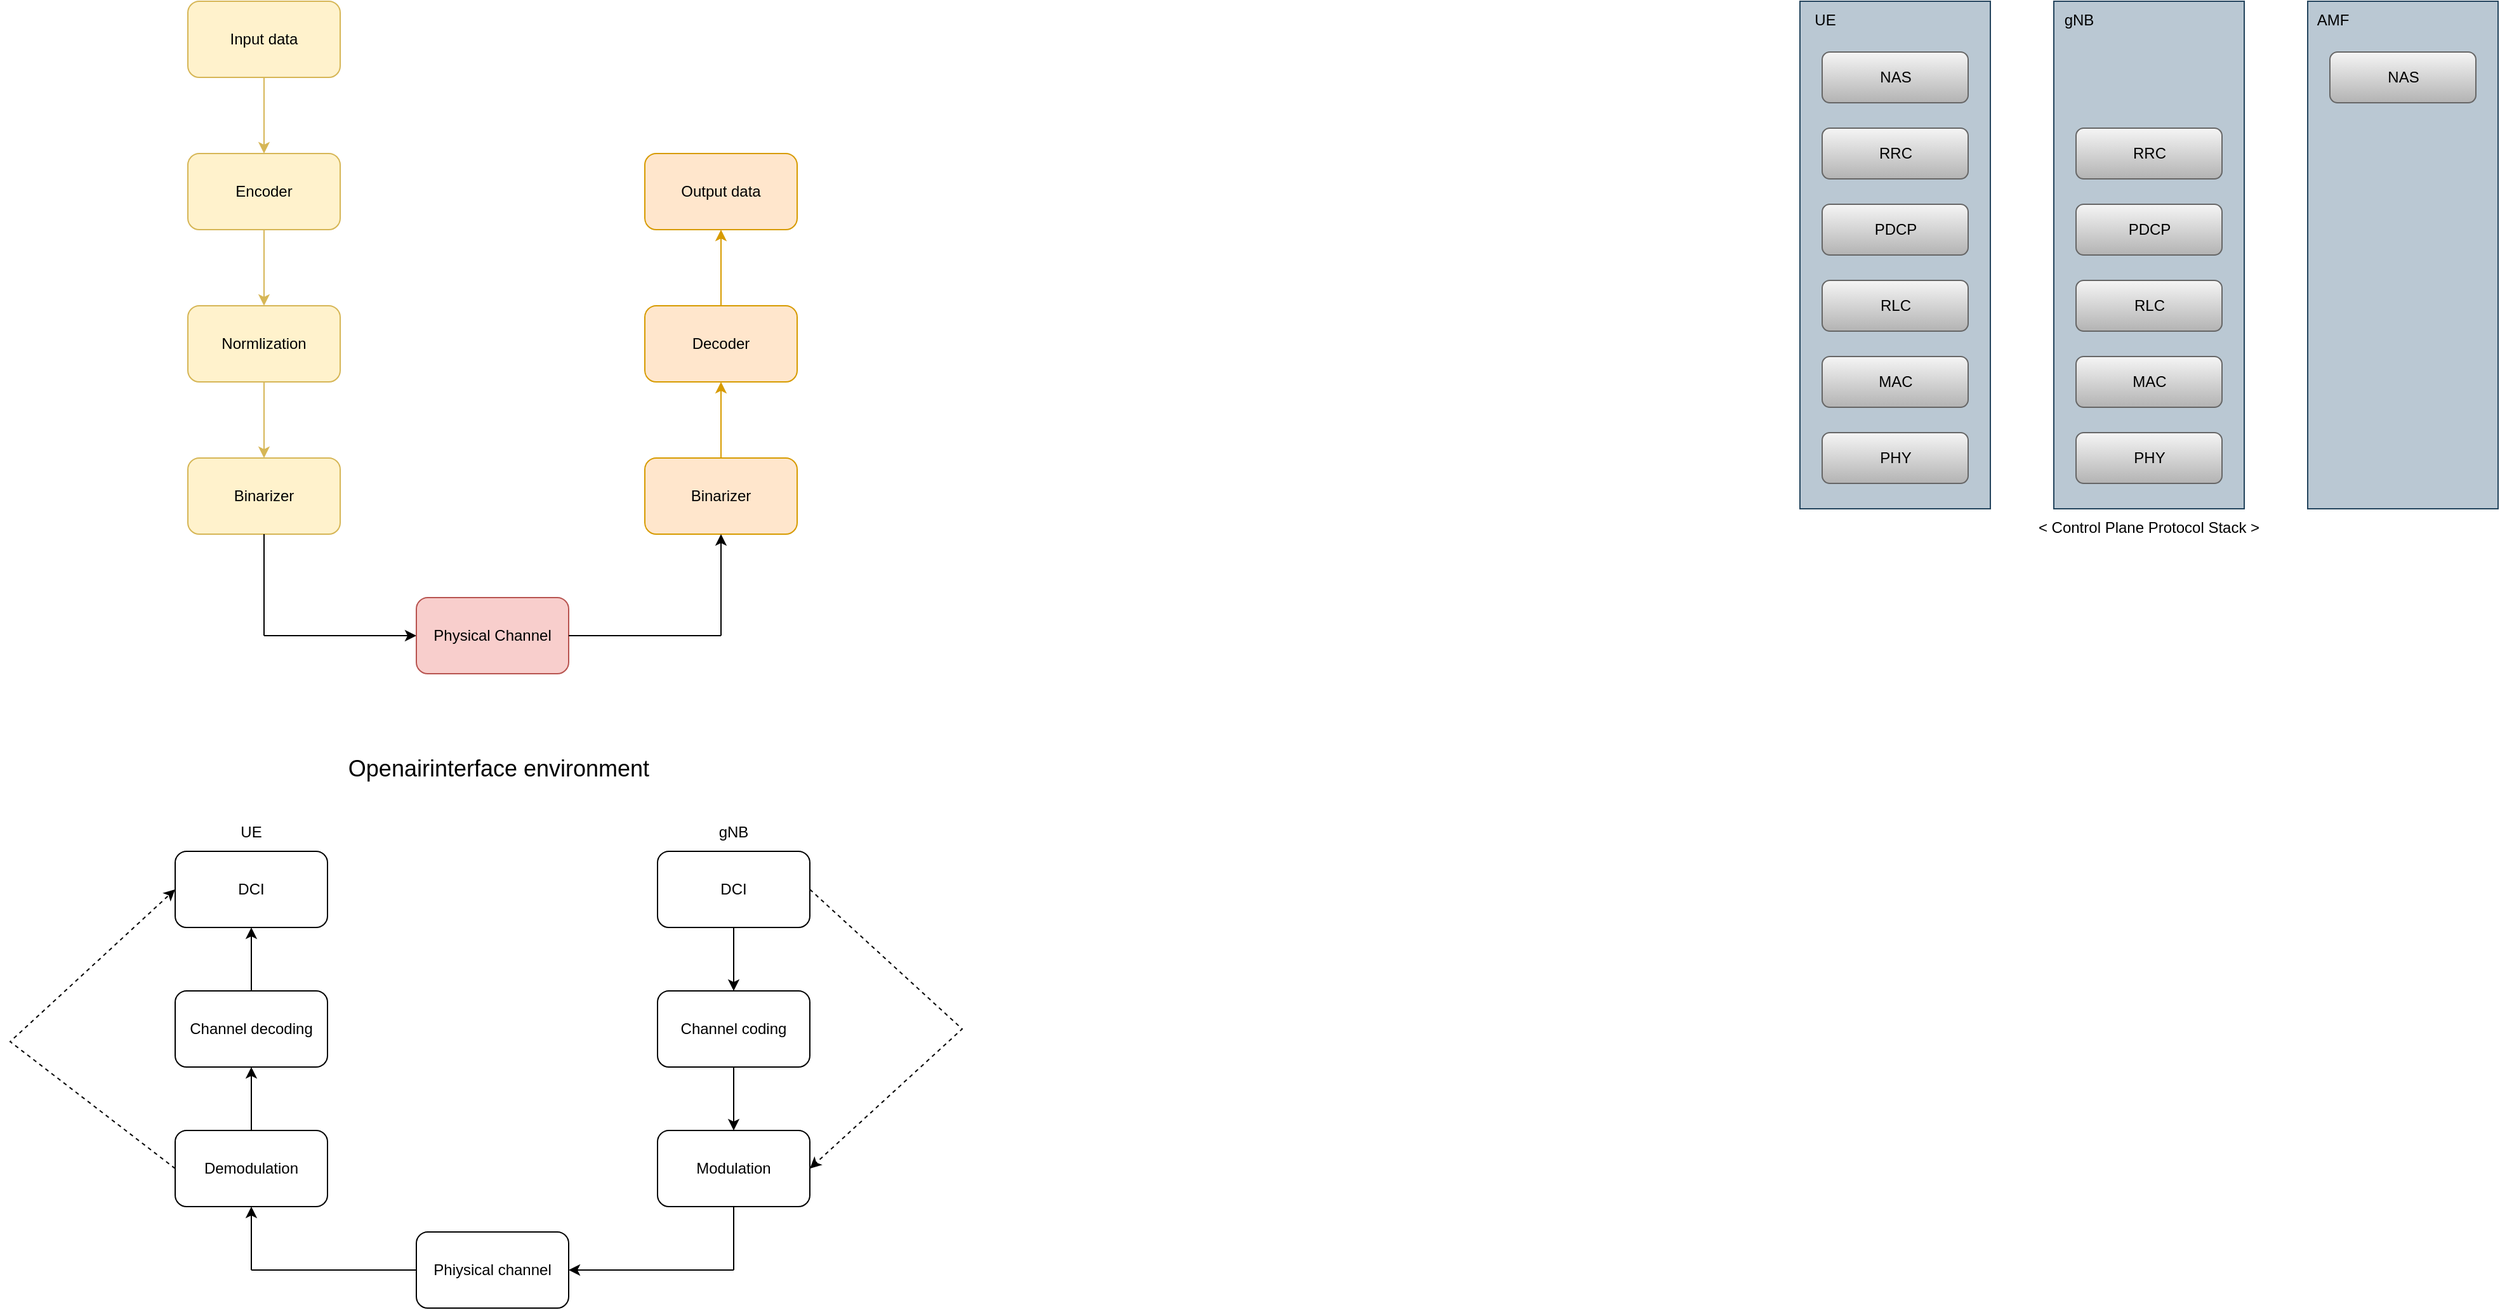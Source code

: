<mxfile version="21.3.3" type="github">
  <diagram name="Page-1" id="VDXZg0AQhAXVl63cu9qr">
    <mxGraphModel dx="1434" dy="1997" grid="1" gridSize="10" guides="1" tooltips="1" connect="1" arrows="1" fold="1" page="1" pageScale="1" pageWidth="827" pageHeight="1169" math="0" shadow="0">
      <root>
        <mxCell id="0" />
        <mxCell id="1" parent="0" />
        <mxCell id="xTqQnHfFAKbFyNQKmXy7-5" value="" style="edgeStyle=orthogonalEdgeStyle;rounded=0;orthogonalLoop=1;jettySize=auto;html=1;fillColor=#fff2cc;strokeColor=#d6b656;" edge="1" parent="1" source="xTqQnHfFAKbFyNQKmXy7-1" target="xTqQnHfFAKbFyNQKmXy7-2">
          <mxGeometry relative="1" as="geometry" />
        </mxCell>
        <mxCell id="xTqQnHfFAKbFyNQKmXy7-1" value="Encoder" style="rounded=1;whiteSpace=wrap;html=1;fillColor=#fff2cc;strokeColor=#d6b656;" vertex="1" parent="1">
          <mxGeometry x="270" y="50" width="120" height="60" as="geometry" />
        </mxCell>
        <mxCell id="xTqQnHfFAKbFyNQKmXy7-9" value="" style="edgeStyle=orthogonalEdgeStyle;rounded=0;orthogonalLoop=1;jettySize=auto;html=1;fillColor=#fff2cc;strokeColor=#d6b656;" edge="1" parent="1" source="xTqQnHfFAKbFyNQKmXy7-2" target="xTqQnHfFAKbFyNQKmXy7-8">
          <mxGeometry relative="1" as="geometry" />
        </mxCell>
        <mxCell id="xTqQnHfFAKbFyNQKmXy7-2" value="Normlization" style="rounded=1;whiteSpace=wrap;html=1;fillColor=#fff2cc;strokeColor=#d6b656;" vertex="1" parent="1">
          <mxGeometry x="270" y="170" width="120" height="60" as="geometry" />
        </mxCell>
        <mxCell id="xTqQnHfFAKbFyNQKmXy7-3" value="Physical Channel" style="rounded=1;whiteSpace=wrap;html=1;fillColor=#f8cecc;strokeColor=#b85450;" vertex="1" parent="1">
          <mxGeometry x="450" y="400" width="120" height="60" as="geometry" />
        </mxCell>
        <mxCell id="xTqQnHfFAKbFyNQKmXy7-15" value="" style="edgeStyle=orthogonalEdgeStyle;rounded=0;orthogonalLoop=1;jettySize=auto;html=1;fillColor=#ffe6cc;strokeColor=#d79b00;" edge="1" parent="1" source="xTqQnHfFAKbFyNQKmXy7-4" target="xTqQnHfFAKbFyNQKmXy7-14">
          <mxGeometry relative="1" as="geometry" />
        </mxCell>
        <mxCell id="xTqQnHfFAKbFyNQKmXy7-4" value="Binarizer" style="rounded=1;whiteSpace=wrap;html=1;fillColor=#ffe6cc;strokeColor=#d79b00;" vertex="1" parent="1">
          <mxGeometry x="630" y="290" width="120" height="60" as="geometry" />
        </mxCell>
        <mxCell id="xTqQnHfFAKbFyNQKmXy7-7" value="" style="edgeStyle=orthogonalEdgeStyle;rounded=0;orthogonalLoop=1;jettySize=auto;html=1;fillColor=#fff2cc;strokeColor=#d6b656;" edge="1" parent="1" source="xTqQnHfFAKbFyNQKmXy7-6" target="xTqQnHfFAKbFyNQKmXy7-1">
          <mxGeometry relative="1" as="geometry" />
        </mxCell>
        <mxCell id="xTqQnHfFAKbFyNQKmXy7-6" value="Input data" style="rounded=1;whiteSpace=wrap;html=1;fillColor=#fff2cc;strokeColor=#d6b656;" vertex="1" parent="1">
          <mxGeometry x="270" y="-70" width="120" height="60" as="geometry" />
        </mxCell>
        <mxCell id="xTqQnHfFAKbFyNQKmXy7-8" value="Binarizer" style="rounded=1;whiteSpace=wrap;html=1;fillColor=#fff2cc;strokeColor=#d6b656;" vertex="1" parent="1">
          <mxGeometry x="270" y="290" width="120" height="60" as="geometry" />
        </mxCell>
        <mxCell id="xTqQnHfFAKbFyNQKmXy7-10" value="" style="endArrow=none;html=1;rounded=0;entryX=0.5;entryY=1;entryDx=0;entryDy=0;" edge="1" parent="1" target="xTqQnHfFAKbFyNQKmXy7-8">
          <mxGeometry width="50" height="50" relative="1" as="geometry">
            <mxPoint x="330" y="430" as="sourcePoint" />
            <mxPoint x="330" y="440" as="targetPoint" />
          </mxGeometry>
        </mxCell>
        <mxCell id="xTqQnHfFAKbFyNQKmXy7-11" value="" style="endArrow=classic;html=1;rounded=0;entryX=0;entryY=0.5;entryDx=0;entryDy=0;" edge="1" parent="1" target="xTqQnHfFAKbFyNQKmXy7-3">
          <mxGeometry width="50" height="50" relative="1" as="geometry">
            <mxPoint x="330" y="430" as="sourcePoint" />
            <mxPoint x="280" y="400" as="targetPoint" />
          </mxGeometry>
        </mxCell>
        <mxCell id="xTqQnHfFAKbFyNQKmXy7-12" value="" style="endArrow=none;html=1;rounded=0;exitX=1;exitY=0.5;exitDx=0;exitDy=0;" edge="1" parent="1" source="xTqQnHfFAKbFyNQKmXy7-3">
          <mxGeometry width="50" height="50" relative="1" as="geometry">
            <mxPoint x="610" y="380" as="sourcePoint" />
            <mxPoint x="690" y="430" as="targetPoint" />
          </mxGeometry>
        </mxCell>
        <mxCell id="xTqQnHfFAKbFyNQKmXy7-13" value="" style="endArrow=classic;html=1;rounded=0;" edge="1" parent="1" target="xTqQnHfFAKbFyNQKmXy7-4">
          <mxGeometry width="50" height="50" relative="1" as="geometry">
            <mxPoint x="690" y="430" as="sourcePoint" />
            <mxPoint x="580" y="150" as="targetPoint" />
          </mxGeometry>
        </mxCell>
        <mxCell id="xTqQnHfFAKbFyNQKmXy7-17" value="" style="edgeStyle=orthogonalEdgeStyle;rounded=0;orthogonalLoop=1;jettySize=auto;html=1;fillColor=#ffe6cc;strokeColor=#d79b00;" edge="1" parent="1" source="xTqQnHfFAKbFyNQKmXy7-14" target="xTqQnHfFAKbFyNQKmXy7-16">
          <mxGeometry relative="1" as="geometry" />
        </mxCell>
        <mxCell id="xTqQnHfFAKbFyNQKmXy7-14" value="Decoder" style="rounded=1;whiteSpace=wrap;html=1;fillColor=#ffe6cc;strokeColor=#d79b00;" vertex="1" parent="1">
          <mxGeometry x="630" y="170" width="120" height="60" as="geometry" />
        </mxCell>
        <mxCell id="xTqQnHfFAKbFyNQKmXy7-16" value="Output data" style="rounded=1;whiteSpace=wrap;html=1;fillColor=#ffe6cc;strokeColor=#d79b00;" vertex="1" parent="1">
          <mxGeometry x="630" y="50" width="120" height="60" as="geometry" />
        </mxCell>
        <mxCell id="xTqQnHfFAKbFyNQKmXy7-18" value="DCI" style="rounded=1;whiteSpace=wrap;html=1;" vertex="1" parent="1">
          <mxGeometry x="260" y="600" width="120" height="60" as="geometry" />
        </mxCell>
        <mxCell id="xTqQnHfFAKbFyNQKmXy7-21" value="" style="edgeStyle=orthogonalEdgeStyle;rounded=0;orthogonalLoop=1;jettySize=auto;html=1;" edge="1" parent="1" source="xTqQnHfFAKbFyNQKmXy7-19" target="xTqQnHfFAKbFyNQKmXy7-20">
          <mxGeometry relative="1" as="geometry" />
        </mxCell>
        <mxCell id="xTqQnHfFAKbFyNQKmXy7-19" value="DCI" style="rounded=1;whiteSpace=wrap;html=1;" vertex="1" parent="1">
          <mxGeometry x="640" y="600" width="120" height="60" as="geometry" />
        </mxCell>
        <mxCell id="xTqQnHfFAKbFyNQKmXy7-23" value="" style="edgeStyle=orthogonalEdgeStyle;rounded=0;orthogonalLoop=1;jettySize=auto;html=1;" edge="1" parent="1" source="xTqQnHfFAKbFyNQKmXy7-20" target="xTqQnHfFAKbFyNQKmXy7-22">
          <mxGeometry relative="1" as="geometry" />
        </mxCell>
        <mxCell id="xTqQnHfFAKbFyNQKmXy7-20" value="Channel coding" style="rounded=1;whiteSpace=wrap;html=1;" vertex="1" parent="1">
          <mxGeometry x="640" y="710" width="120" height="60" as="geometry" />
        </mxCell>
        <mxCell id="xTqQnHfFAKbFyNQKmXy7-22" value="Modulation" style="rounded=1;whiteSpace=wrap;html=1;" vertex="1" parent="1">
          <mxGeometry x="640" y="820" width="120" height="60" as="geometry" />
        </mxCell>
        <mxCell id="xTqQnHfFAKbFyNQKmXy7-24" value="Phiysical channel" style="rounded=1;whiteSpace=wrap;html=1;" vertex="1" parent="1">
          <mxGeometry x="450" y="900" width="120" height="60" as="geometry" />
        </mxCell>
        <mxCell id="xTqQnHfFAKbFyNQKmXy7-25" value="" style="endArrow=none;html=1;rounded=0;entryX=0.5;entryY=1;entryDx=0;entryDy=0;" edge="1" parent="1" target="xTqQnHfFAKbFyNQKmXy7-22">
          <mxGeometry width="50" height="50" relative="1" as="geometry">
            <mxPoint x="700" y="930" as="sourcePoint" />
            <mxPoint x="680" y="900" as="targetPoint" />
          </mxGeometry>
        </mxCell>
        <mxCell id="xTqQnHfFAKbFyNQKmXy7-26" value="" style="endArrow=classic;html=1;rounded=0;entryX=1;entryY=0.5;entryDx=0;entryDy=0;" edge="1" parent="1" target="xTqQnHfFAKbFyNQKmXy7-24">
          <mxGeometry width="50" height="50" relative="1" as="geometry">
            <mxPoint x="700" y="930" as="sourcePoint" />
            <mxPoint x="760" y="960" as="targetPoint" />
          </mxGeometry>
        </mxCell>
        <mxCell id="xTqQnHfFAKbFyNQKmXy7-35" value="" style="edgeStyle=orthogonalEdgeStyle;rounded=0;orthogonalLoop=1;jettySize=auto;html=1;" edge="1" parent="1" source="xTqQnHfFAKbFyNQKmXy7-27" target="xTqQnHfFAKbFyNQKmXy7-30">
          <mxGeometry relative="1" as="geometry" />
        </mxCell>
        <mxCell id="xTqQnHfFAKbFyNQKmXy7-27" value="Demodulation" style="rounded=1;whiteSpace=wrap;html=1;" vertex="1" parent="1">
          <mxGeometry x="260" y="820" width="120" height="60" as="geometry" />
        </mxCell>
        <mxCell id="xTqQnHfFAKbFyNQKmXy7-28" value="gNB" style="text;html=1;strokeColor=none;fillColor=none;align=center;verticalAlign=middle;whiteSpace=wrap;rounded=0;" vertex="1" parent="1">
          <mxGeometry x="670" y="570" width="60" height="30" as="geometry" />
        </mxCell>
        <mxCell id="xTqQnHfFAKbFyNQKmXy7-29" value="UE" style="text;html=1;strokeColor=none;fillColor=none;align=center;verticalAlign=middle;whiteSpace=wrap;rounded=0;" vertex="1" parent="1">
          <mxGeometry x="290" y="570" width="60" height="30" as="geometry" />
        </mxCell>
        <mxCell id="xTqQnHfFAKbFyNQKmXy7-37" value="" style="edgeStyle=orthogonalEdgeStyle;rounded=0;orthogonalLoop=1;jettySize=auto;html=1;" edge="1" parent="1" source="xTqQnHfFAKbFyNQKmXy7-30" target="xTqQnHfFAKbFyNQKmXy7-18">
          <mxGeometry relative="1" as="geometry" />
        </mxCell>
        <mxCell id="xTqQnHfFAKbFyNQKmXy7-30" value="Channel decoding" style="rounded=1;whiteSpace=wrap;html=1;" vertex="1" parent="1">
          <mxGeometry x="260" y="710" width="120" height="60" as="geometry" />
        </mxCell>
        <mxCell id="xTqQnHfFAKbFyNQKmXy7-33" value="" style="endArrow=none;html=1;rounded=0;entryX=0;entryY=0.5;entryDx=0;entryDy=0;" edge="1" parent="1" target="xTqQnHfFAKbFyNQKmXy7-24">
          <mxGeometry width="50" height="50" relative="1" as="geometry">
            <mxPoint x="320" y="930" as="sourcePoint" />
            <mxPoint x="290" y="920" as="targetPoint" />
          </mxGeometry>
        </mxCell>
        <mxCell id="xTqQnHfFAKbFyNQKmXy7-34" value="" style="endArrow=classic;html=1;rounded=0;entryX=0.5;entryY=1;entryDx=0;entryDy=0;" edge="1" parent="1" target="xTqQnHfFAKbFyNQKmXy7-27">
          <mxGeometry width="50" height="50" relative="1" as="geometry">
            <mxPoint x="320" y="930" as="sourcePoint" />
            <mxPoint x="200" y="880" as="targetPoint" />
          </mxGeometry>
        </mxCell>
        <mxCell id="xTqQnHfFAKbFyNQKmXy7-42" value="" style="endArrow=classic;html=1;rounded=0;exitX=0;exitY=0.5;exitDx=0;exitDy=0;entryX=0;entryY=0.5;entryDx=0;entryDy=0;dashed=1;" edge="1" parent="1" source="xTqQnHfFAKbFyNQKmXy7-27" target="xTqQnHfFAKbFyNQKmXy7-18">
          <mxGeometry width="50" height="50" relative="1" as="geometry">
            <mxPoint x="70" y="780" as="sourcePoint" />
            <mxPoint x="120" y="730" as="targetPoint" />
            <Array as="points">
              <mxPoint x="130" y="750" />
            </Array>
          </mxGeometry>
        </mxCell>
        <mxCell id="xTqQnHfFAKbFyNQKmXy7-43" value="" style="endArrow=classic;html=1;rounded=0;entryX=1;entryY=0.5;entryDx=0;entryDy=0;exitX=1;exitY=0.5;exitDx=0;exitDy=0;dashed=1;" edge="1" parent="1" source="xTqQnHfFAKbFyNQKmXy7-19" target="xTqQnHfFAKbFyNQKmXy7-22">
          <mxGeometry width="50" height="50" relative="1" as="geometry">
            <mxPoint x="930" y="640" as="sourcePoint" />
            <mxPoint x="790" y="690" as="targetPoint" />
            <Array as="points">
              <mxPoint x="880" y="740" />
            </Array>
          </mxGeometry>
        </mxCell>
        <mxCell id="xTqQnHfFAKbFyNQKmXy7-44" value="&lt;font style=&quot;font-size: 18px;&quot;&gt;Openairinterface environment&lt;/font&gt;" style="text;html=1;strokeColor=none;fillColor=none;align=center;verticalAlign=middle;whiteSpace=wrap;rounded=0;" vertex="1" parent="1">
          <mxGeometry x="380" y="520" width="270" height="30" as="geometry" />
        </mxCell>
        <mxCell id="xTqQnHfFAKbFyNQKmXy7-47" value="" style="rounded=0;whiteSpace=wrap;html=1;fillColor=#bac8d3;strokeColor=#23445d;" vertex="1" parent="1">
          <mxGeometry x="1740" y="-70" width="150" height="400" as="geometry" />
        </mxCell>
        <mxCell id="xTqQnHfFAKbFyNQKmXy7-46" value="RRC" style="rounded=1;whiteSpace=wrap;html=1;fillColor=#f5f5f5;strokeColor=#666666;gradientColor=#b3b3b3;" vertex="1" parent="1">
          <mxGeometry x="1757.5" y="30" width="115" height="40" as="geometry" />
        </mxCell>
        <mxCell id="xTqQnHfFAKbFyNQKmXy7-48" value="RLC" style="rounded=1;whiteSpace=wrap;html=1;fillColor=#f5f5f5;strokeColor=#666666;gradientColor=#b3b3b3;" vertex="1" parent="1">
          <mxGeometry x="1757.5" y="150" width="115" height="40" as="geometry" />
        </mxCell>
        <mxCell id="xTqQnHfFAKbFyNQKmXy7-49" value="PHY" style="rounded=1;whiteSpace=wrap;html=1;fillColor=#f5f5f5;strokeColor=#666666;gradientColor=#b3b3b3;" vertex="1" parent="1">
          <mxGeometry x="1757.5" y="270" width="115" height="40" as="geometry" />
        </mxCell>
        <mxCell id="xTqQnHfFAKbFyNQKmXy7-50" value="MAC" style="rounded=1;whiteSpace=wrap;html=1;fillColor=#f5f5f5;strokeColor=#666666;gradientColor=#b3b3b3;" vertex="1" parent="1">
          <mxGeometry x="1757.5" y="210" width="115" height="40" as="geometry" />
        </mxCell>
        <mxCell id="xTqQnHfFAKbFyNQKmXy7-51" value="PDCP" style="rounded=1;whiteSpace=wrap;html=1;fillColor=#f5f5f5;strokeColor=#666666;gradientColor=#b3b3b3;" vertex="1" parent="1">
          <mxGeometry x="1757.5" y="90" width="115" height="40" as="geometry" />
        </mxCell>
        <mxCell id="xTqQnHfFAKbFyNQKmXy7-53" value="" style="rounded=0;whiteSpace=wrap;html=1;fillColor=#bac8d3;strokeColor=#23445d;" vertex="1" parent="1">
          <mxGeometry x="1540" y="-70" width="150" height="400" as="geometry" />
        </mxCell>
        <mxCell id="xTqQnHfFAKbFyNQKmXy7-54" value="RRC" style="rounded=1;whiteSpace=wrap;html=1;fillColor=#f5f5f5;strokeColor=#666666;gradientColor=#b3b3b3;" vertex="1" parent="1">
          <mxGeometry x="1557.5" y="30" width="115" height="40" as="geometry" />
        </mxCell>
        <mxCell id="xTqQnHfFAKbFyNQKmXy7-55" value="RLC" style="rounded=1;whiteSpace=wrap;html=1;fillColor=#f5f5f5;strokeColor=#666666;gradientColor=#b3b3b3;" vertex="1" parent="1">
          <mxGeometry x="1557.5" y="150" width="115" height="40" as="geometry" />
        </mxCell>
        <mxCell id="xTqQnHfFAKbFyNQKmXy7-56" value="PHY" style="rounded=1;whiteSpace=wrap;html=1;fillColor=#f5f5f5;strokeColor=#666666;gradientColor=#b3b3b3;" vertex="1" parent="1">
          <mxGeometry x="1557.5" y="270" width="115" height="40" as="geometry" />
        </mxCell>
        <mxCell id="xTqQnHfFAKbFyNQKmXy7-57" value="MAC" style="rounded=1;whiteSpace=wrap;html=1;fillColor=#f5f5f5;strokeColor=#666666;gradientColor=#b3b3b3;" vertex="1" parent="1">
          <mxGeometry x="1557.5" y="210" width="115" height="40" as="geometry" />
        </mxCell>
        <mxCell id="xTqQnHfFAKbFyNQKmXy7-58" value="PDCP" style="rounded=1;whiteSpace=wrap;html=1;fillColor=#f5f5f5;strokeColor=#666666;gradientColor=#b3b3b3;" vertex="1" parent="1">
          <mxGeometry x="1557.5" y="90" width="115" height="40" as="geometry" />
        </mxCell>
        <mxCell id="xTqQnHfFAKbFyNQKmXy7-59" value="NAS" style="rounded=1;whiteSpace=wrap;html=1;fillColor=#f5f5f5;strokeColor=#666666;gradientColor=#b3b3b3;" vertex="1" parent="1">
          <mxGeometry x="1557.5" y="-30" width="115" height="40" as="geometry" />
        </mxCell>
        <mxCell id="xTqQnHfFAKbFyNQKmXy7-60" value="gNB" style="text;html=1;strokeColor=none;fillColor=none;align=center;verticalAlign=middle;whiteSpace=wrap;rounded=0;" vertex="1" parent="1">
          <mxGeometry x="1730" y="-70" width="60" height="30" as="geometry" />
        </mxCell>
        <mxCell id="xTqQnHfFAKbFyNQKmXy7-61" value="UE" style="text;html=1;strokeColor=none;fillColor=none;align=center;verticalAlign=middle;whiteSpace=wrap;rounded=0;" vertex="1" parent="1">
          <mxGeometry x="1530" y="-70" width="60" height="30" as="geometry" />
        </mxCell>
        <mxCell id="xTqQnHfFAKbFyNQKmXy7-62" value="" style="rounded=0;whiteSpace=wrap;html=1;fillColor=#bac8d3;strokeColor=#23445d;" vertex="1" parent="1">
          <mxGeometry x="1940" y="-70" width="150" height="400" as="geometry" />
        </mxCell>
        <mxCell id="xTqQnHfFAKbFyNQKmXy7-63" value="NAS" style="rounded=1;whiteSpace=wrap;html=1;fillColor=#f5f5f5;strokeColor=#666666;gradientColor=#b3b3b3;" vertex="1" parent="1">
          <mxGeometry x="1957.5" y="-30" width="115" height="40" as="geometry" />
        </mxCell>
        <mxCell id="xTqQnHfFAKbFyNQKmXy7-68" value="AMF" style="text;html=1;strokeColor=none;fillColor=none;align=center;verticalAlign=middle;whiteSpace=wrap;rounded=0;" vertex="1" parent="1">
          <mxGeometry x="1930" y="-70" width="60" height="30" as="geometry" />
        </mxCell>
        <mxCell id="xTqQnHfFAKbFyNQKmXy7-69" value="&amp;lt; Control Plane Protocol Stack &amp;gt;" style="text;html=1;strokeColor=none;fillColor=none;align=center;verticalAlign=middle;whiteSpace=wrap;rounded=0;" vertex="1" parent="1">
          <mxGeometry x="1720" y="330" width="190" height="30" as="geometry" />
        </mxCell>
      </root>
    </mxGraphModel>
  </diagram>
</mxfile>
